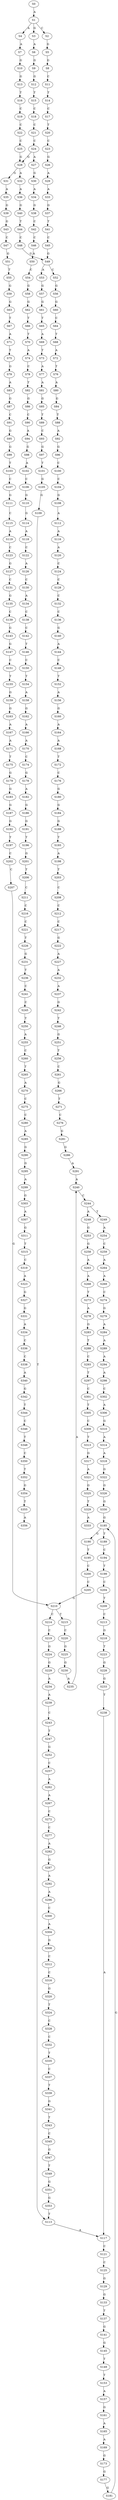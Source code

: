 strict digraph  {
	S0 -> S1 [ label = A ];
	S1 -> S2 [ label = C ];
	S1 -> S3 [ label = G ];
	S1 -> S4 [ label = A ];
	S2 -> S5 [ label = G ];
	S3 -> S6 [ label = A ];
	S4 -> S7 [ label = A ];
	S5 -> S8 [ label = G ];
	S6 -> S9 [ label = G ];
	S7 -> S10 [ label = G ];
	S8 -> S11 [ label = C ];
	S9 -> S12 [ label = G ];
	S10 -> S13 [ label = G ];
	S11 -> S14 [ label = T ];
	S12 -> S15 [ label = T ];
	S13 -> S16 [ label = T ];
	S14 -> S17 [ label = C ];
	S15 -> S18 [ label = C ];
	S16 -> S19 [ label = C ];
	S17 -> S20 [ label = T ];
	S18 -> S21 [ label = C ];
	S19 -> S22 [ label = C ];
	S20 -> S23 [ label = C ];
	S21 -> S24 [ label = C ];
	S22 -> S25 [ label = C ];
	S23 -> S26 [ label = G ];
	S24 -> S27 [ label = A ];
	S24 -> S28 [ label = G ];
	S25 -> S28 [ label = G ];
	S26 -> S29 [ label = A ];
	S27 -> S30 [ label = G ];
	S28 -> S31 [ label = G ];
	S28 -> S32 [ label = A ];
	S29 -> S33 [ label = A ];
	S30 -> S34 [ label = A ];
	S31 -> S35 [ label = A ];
	S32 -> S36 [ label = A ];
	S33 -> S37 [ label = G ];
	S34 -> S38 [ label = G ];
	S35 -> S39 [ label = G ];
	S36 -> S40 [ label = G ];
	S37 -> S41 [ label = T ];
	S38 -> S42 [ label = C ];
	S39 -> S43 [ label = G ];
	S40 -> S44 [ label = T ];
	S41 -> S45 [ label = C ];
	S42 -> S46 [ label = C ];
	S43 -> S47 [ label = C ];
	S44 -> S48 [ label = C ];
	S45 -> S49 [ label = G ];
	S46 -> S50 [ label = A ];
	S47 -> S51 [ label = G ];
	S48 -> S49 [ label = G ];
	S49 -> S52 [ label = C ];
	S49 -> S53 [ label = A ];
	S50 -> S54 [ label = C ];
	S51 -> S55 [ label = T ];
	S52 -> S56 [ label = G ];
	S53 -> S57 [ label = G ];
	S54 -> S58 [ label = G ];
	S55 -> S59 [ label = G ];
	S56 -> S60 [ label = G ];
	S57 -> S61 [ label = G ];
	S58 -> S62 [ label = G ];
	S59 -> S63 [ label = G ];
	S60 -> S64 [ label = C ];
	S61 -> S65 [ label = T ];
	S62 -> S66 [ label = T ];
	S63 -> S67 [ label = T ];
	S64 -> S68 [ label = T ];
	S65 -> S69 [ label = A ];
	S66 -> S70 [ label = T ];
	S67 -> S71 [ label = A ];
	S68 -> S72 [ label = A ];
	S69 -> S73 [ label = T ];
	S70 -> S74 [ label = A ];
	S71 -> S75 [ label = T ];
	S72 -> S76 [ label = T ];
	S73 -> S77 [ label = A ];
	S74 -> S78 [ label = C ];
	S75 -> S79 [ label = G ];
	S76 -> S80 [ label = A ];
	S77 -> S81 [ label = A ];
	S78 -> S82 [ label = T ];
	S79 -> S83 [ label = A ];
	S80 -> S84 [ label = G ];
	S81 -> S85 [ label = G ];
	S82 -> S86 [ label = G ];
	S83 -> S87 [ label = G ];
	S84 -> S88 [ label = T ];
	S85 -> S89 [ label = T ];
	S86 -> S90 [ label = C ];
	S87 -> S91 [ label = C ];
	S88 -> S92 [ label = A ];
	S89 -> S93 [ label = C ];
	S90 -> S94 [ label = A ];
	S91 -> S95 [ label = G ];
	S92 -> S96 [ label = G ];
	S93 -> S97 [ label = G ];
	S94 -> S98 [ label = G ];
	S95 -> S99 [ label = G ];
	S96 -> S100 [ label = C ];
	S97 -> S101 [ label = T ];
	S98 -> S102 [ label = A ];
	S99 -> S103 [ label = T ];
	S100 -> S104 [ label = C ];
	S101 -> S105 [ label = G ];
	S102 -> S106 [ label = C ];
	S103 -> S107 [ label = C ];
	S104 -> S108 [ label = G ];
	S105 -> S109 [ label = G ];
	S106 -> S110 [ label = G ];
	S107 -> S111 [ label = G ];
	S108 -> S112 [ label = A ];
	S109 -> S113 [ label = T ];
	S110 -> S114 [ label = G ];
	S111 -> S115 [ label = C ];
	S112 -> S116 [ label = A ];
	S113 -> S117 [ label = A ];
	S114 -> S118 [ label = A ];
	S115 -> S119 [ label = A ];
	S116 -> S120 [ label = A ];
	S117 -> S121 [ label = C ];
	S118 -> S122 [ label = C ];
	S119 -> S123 [ label = C ];
	S120 -> S124 [ label = C ];
	S121 -> S125 [ label = C ];
	S122 -> S126 [ label = A ];
	S123 -> S127 [ label = G ];
	S124 -> S128 [ label = C ];
	S125 -> S129 [ label = G ];
	S126 -> S130 [ label = C ];
	S127 -> S131 [ label = C ];
	S128 -> S132 [ label = C ];
	S129 -> S133 [ label = G ];
	S130 -> S134 [ label = A ];
	S131 -> S135 [ label = G ];
	S132 -> S136 [ label = C ];
	S133 -> S137 [ label = T ];
	S134 -> S138 [ label = C ];
	S135 -> S139 [ label = C ];
	S136 -> S140 [ label = G ];
	S137 -> S141 [ label = G ];
	S138 -> S142 [ label = C ];
	S139 -> S143 [ label = G ];
	S140 -> S144 [ label = A ];
	S141 -> S145 [ label = G ];
	S142 -> S146 [ label = T ];
	S143 -> S147 [ label = G ];
	S144 -> S148 [ label = C ];
	S145 -> S149 [ label = T ];
	S146 -> S150 [ label = C ];
	S147 -> S151 [ label = C ];
	S148 -> S152 [ label = T ];
	S149 -> S153 [ label = T ];
	S150 -> S154 [ label = T ];
	S151 -> S155 [ label = T ];
	S152 -> S156 [ label = A ];
	S153 -> S157 [ label = A ];
	S154 -> S158 [ label = A ];
	S155 -> S159 [ label = G ];
	S156 -> S160 [ label = G ];
	S157 -> S161 [ label = G ];
	S158 -> S162 [ label = G ];
	S159 -> S163 [ label = G ];
	S160 -> S164 [ label = A ];
	S161 -> S165 [ label = A ];
	S162 -> S166 [ label = A ];
	S163 -> S167 [ label = A ];
	S164 -> S168 [ label = A ];
	S165 -> S169 [ label = A ];
	S166 -> S170 [ label = A ];
	S167 -> S171 [ label = A ];
	S168 -> S172 [ label = T ];
	S169 -> S173 [ label = G ];
	S170 -> S174 [ label = C ];
	S171 -> S175 [ label = T ];
	S172 -> S176 [ label = C ];
	S173 -> S177 [ label = G ];
	S174 -> S178 [ label = G ];
	S175 -> S179 [ label = G ];
	S176 -> S180 [ label = G ];
	S177 -> S181 [ label = G ];
	S178 -> S182 [ label = A ];
	S179 -> S183 [ label = G ];
	S180 -> S184 [ label = G ];
	S181 -> S185 [ label = G ];
	S182 -> S186 [ label = G ];
	S183 -> S187 [ label = G ];
	S184 -> S188 [ label = G ];
	S185 -> S189 [ label = T ];
	S185 -> S190 [ label = G ];
	S186 -> S191 [ label = G ];
	S187 -> S192 [ label = G ];
	S188 -> S193 [ label = T ];
	S189 -> S194 [ label = C ];
	S190 -> S195 [ label = T ];
	S191 -> S196 [ label = T ];
	S192 -> S197 [ label = T ];
	S193 -> S198 [ label = A ];
	S194 -> S199 [ label = T ];
	S195 -> S200 [ label = C ];
	S196 -> S201 [ label = G ];
	S197 -> S202 [ label = C ];
	S198 -> S203 [ label = T ];
	S199 -> S204 [ label = C ];
	S200 -> S205 [ label = C ];
	S201 -> S206 [ label = T ];
	S202 -> S207 [ label = C ];
	S203 -> S208 [ label = C ];
	S204 -> S209 [ label = T ];
	S205 -> S210 [ label = G ];
	S206 -> S211 [ label = C ];
	S207 -> S210 [ label = G ];
	S208 -> S212 [ label = C ];
	S209 -> S213 [ label = C ];
	S210 -> S214 [ label = C ];
	S210 -> S215 [ label = T ];
	S211 -> S216 [ label = C ];
	S212 -> S217 [ label = C ];
	S213 -> S218 [ label = G ];
	S214 -> S219 [ label = C ];
	S215 -> S220 [ label = C ];
	S216 -> S221 [ label = C ];
	S217 -> S222 [ label = G ];
	S218 -> S223 [ label = T ];
	S219 -> S224 [ label = G ];
	S220 -> S225 [ label = G ];
	S221 -> S226 [ label = T ];
	S222 -> S227 [ label = A ];
	S223 -> S228 [ label = G ];
	S224 -> S229 [ label = G ];
	S225 -> S230 [ label = G ];
	S226 -> S231 [ label = G ];
	S227 -> S232 [ label = A ];
	S228 -> S233 [ label = G ];
	S229 -> S234 [ label = A ];
	S230 -> S235 [ label = A ];
	S231 -> S236 [ label = T ];
	S232 -> S237 [ label = A ];
	S233 -> S238 [ label = T ];
	S234 -> S239 [ label = A ];
	S235 -> S240 [ label = A ];
	S236 -> S241 [ label = C ];
	S237 -> S242 [ label = G ];
	S238 -> S117 [ label = A ];
	S239 -> S243 [ label = C ];
	S240 -> S244 [ label = C ];
	S241 -> S245 [ label = C ];
	S242 -> S246 [ label = T ];
	S243 -> S247 [ label = T ];
	S244 -> S248 [ label = A ];
	S244 -> S249 [ label = T ];
	S245 -> S250 [ label = T ];
	S246 -> S251 [ label = G ];
	S247 -> S252 [ label = G ];
	S248 -> S253 [ label = G ];
	S249 -> S254 [ label = A ];
	S250 -> S255 [ label = A ];
	S251 -> S256 [ label = T ];
	S252 -> S257 [ label = C ];
	S253 -> S258 [ label = G ];
	S254 -> S259 [ label = C ];
	S255 -> S260 [ label = C ];
	S256 -> S261 [ label = C ];
	S257 -> S262 [ label = A ];
	S258 -> S263 [ label = A ];
	S259 -> S264 [ label = A ];
	S260 -> S265 [ label = T ];
	S261 -> S266 [ label = G ];
	S262 -> S267 [ label = A ];
	S263 -> S268 [ label = A ];
	S264 -> S269 [ label = A ];
	S265 -> S270 [ label = A ];
	S266 -> S271 [ label = T ];
	S267 -> S272 [ label = C ];
	S268 -> S273 [ label = T ];
	S269 -> S274 [ label = C ];
	S270 -> S275 [ label = C ];
	S271 -> S276 [ label = C ];
	S272 -> S277 [ label = C ];
	S273 -> S278 [ label = A ];
	S274 -> S279 [ label = G ];
	S275 -> S280 [ label = C ];
	S276 -> S281 [ label = G ];
	S277 -> S282 [ label = A ];
	S278 -> S283 [ label = G ];
	S279 -> S284 [ label = A ];
	S280 -> S285 [ label = A ];
	S281 -> S286 [ label = G ];
	S282 -> S287 [ label = G ];
	S283 -> S288 [ label = T ];
	S284 -> S289 [ label = A ];
	S285 -> S290 [ label = G ];
	S286 -> S291 [ label = A ];
	S287 -> S292 [ label = A ];
	S288 -> S293 [ label = C ];
	S289 -> S294 [ label = A ];
	S290 -> S295 [ label = G ];
	S291 -> S240 [ label = A ];
	S292 -> S296 [ label = A ];
	S293 -> S297 [ label = T ];
	S294 -> S298 [ label = A ];
	S295 -> S299 [ label = A ];
	S296 -> S300 [ label = C ];
	S297 -> S301 [ label = C ];
	S298 -> S302 [ label = C ];
	S299 -> S303 [ label = G ];
	S300 -> S304 [ label = A ];
	S301 -> S305 [ label = T ];
	S302 -> S306 [ label = A ];
	S303 -> S307 [ label = A ];
	S304 -> S308 [ label = G ];
	S305 -> S309 [ label = C ];
	S306 -> S310 [ label = G ];
	S307 -> S311 [ label = G ];
	S308 -> S312 [ label = C ];
	S309 -> S313 [ label = T ];
	S310 -> S314 [ label = A ];
	S311 -> S315 [ label = T ];
	S312 -> S316 [ label = C ];
	S313 -> S317 [ label = G ];
	S314 -> S318 [ label = A ];
	S315 -> S319 [ label = C ];
	S316 -> S320 [ label = G ];
	S317 -> S321 [ label = A ];
	S318 -> S322 [ label = G ];
	S319 -> S323 [ label = A ];
	S320 -> S324 [ label = T ];
	S321 -> S325 [ label = G ];
	S322 -> S326 [ label = G ];
	S323 -> S327 [ label = G ];
	S324 -> S328 [ label = C ];
	S325 -> S329 [ label = T ];
	S326 -> S330 [ label = G ];
	S327 -> S331 [ label = G ];
	S328 -> S332 [ label = C ];
	S329 -> S333 [ label = A ];
	S330 -> S185 [ label = G ];
	S331 -> S334 [ label = A ];
	S332 -> S335 [ label = T ];
	S334 -> S336 [ label = C ];
	S335 -> S337 [ label = C ];
	S336 -> S338 [ label = C ];
	S337 -> S339 [ label = T ];
	S338 -> S340 [ label = A ];
	S339 -> S341 [ label = G ];
	S340 -> S342 [ label = G ];
	S341 -> S343 [ label = T ];
	S342 -> S344 [ label = T ];
	S343 -> S345 [ label = C ];
	S344 -> S346 [ label = C ];
	S345 -> S347 [ label = G ];
	S346 -> S348 [ label = T ];
	S347 -> S349 [ label = T ];
	S348 -> S350 [ label = C ];
	S349 -> S351 [ label = G ];
	S350 -> S352 [ label = T ];
	S351 -> S353 [ label = G ];
	S352 -> S354 [ label = G ];
	S353 -> S113 [ label = T ];
	S354 -> S355 [ label = T ];
	S355 -> S356 [ label = A ];
}
